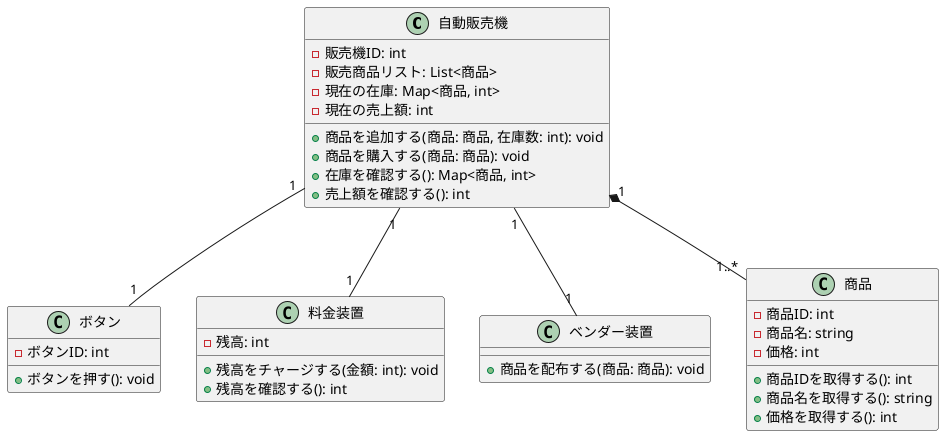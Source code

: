 @startuml 自販機

class 自動販売機 {
  - 販売機ID: int
  - 販売商品リスト: List<商品>
  - 現在の在庫: Map<商品, int>
  - 現在の売上額: int
  + 商品を追加する(商品: 商品, 在庫数: int): void
  + 商品を購入する(商品: 商品): void
  + 在庫を確認する(): Map<商品, int>
  + 売上額を確認する(): int
}

class ボタン {
  - ボタンID: int
  + ボタンを押す(): void
}

class 料金装置 {
  - 残高: int
  + 残高をチャージする(金額: int): void
  + 残高を確認する(): int
}

class ベンダー装置 {
  + 商品を配布する(商品: 商品): void
}

class 商品 {
  - 商品ID: int
  - 商品名: string
  - 価格: int
  + 商品IDを取得する(): int
  + 商品名を取得する(): string
  + 価格を取得する(): int
}

自動販売機 "1" *-- "1..*" 商品
自動販売機 "1" -- "1" ボタン
自動販売機 "1" -- "1" 料金装置
自動販売機 "1" -- "1" ベンダー装置

@enduml
